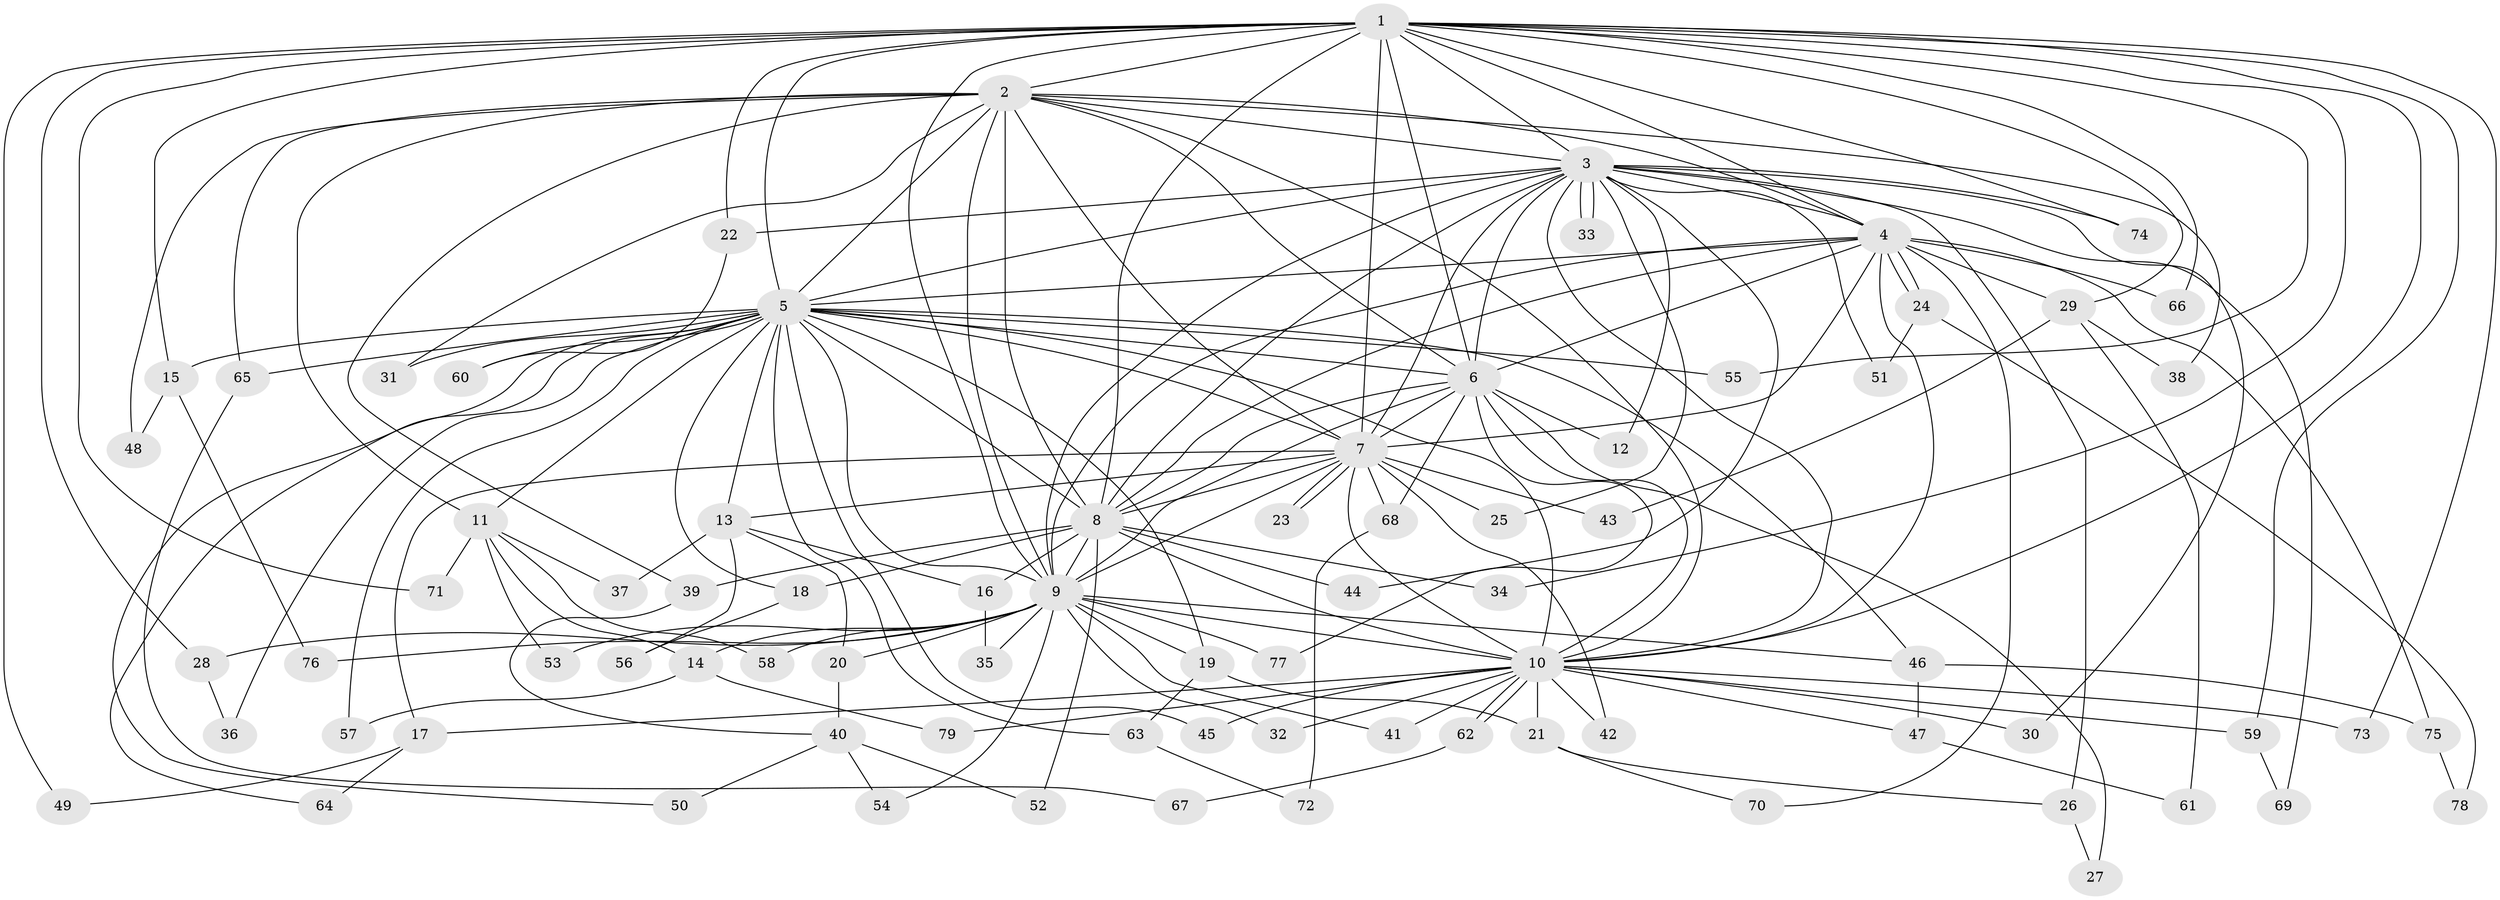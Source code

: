 // coarse degree distribution, {10: 0.02564102564102564, 20: 0.02564102564102564, 2: 0.5128205128205128, 1: 0.1794871794871795, 3: 0.10256410256410256, 11: 0.02564102564102564, 4: 0.10256410256410256, 18: 0.02564102564102564}
// Generated by graph-tools (version 1.1) at 2025/47/03/04/25 21:47:50]
// undirected, 79 vertices, 183 edges
graph export_dot {
graph [start="1"]
  node [color=gray90,style=filled];
  1;
  2;
  3;
  4;
  5;
  6;
  7;
  8;
  9;
  10;
  11;
  12;
  13;
  14;
  15;
  16;
  17;
  18;
  19;
  20;
  21;
  22;
  23;
  24;
  25;
  26;
  27;
  28;
  29;
  30;
  31;
  32;
  33;
  34;
  35;
  36;
  37;
  38;
  39;
  40;
  41;
  42;
  43;
  44;
  45;
  46;
  47;
  48;
  49;
  50;
  51;
  52;
  53;
  54;
  55;
  56;
  57;
  58;
  59;
  60;
  61;
  62;
  63;
  64;
  65;
  66;
  67;
  68;
  69;
  70;
  71;
  72;
  73;
  74;
  75;
  76;
  77;
  78;
  79;
  1 -- 2;
  1 -- 3;
  1 -- 4;
  1 -- 5;
  1 -- 6;
  1 -- 7;
  1 -- 8;
  1 -- 9;
  1 -- 10;
  1 -- 15;
  1 -- 22;
  1 -- 28;
  1 -- 29;
  1 -- 34;
  1 -- 49;
  1 -- 55;
  1 -- 59;
  1 -- 66;
  1 -- 71;
  1 -- 73;
  1 -- 74;
  2 -- 3;
  2 -- 4;
  2 -- 5;
  2 -- 6;
  2 -- 7;
  2 -- 8;
  2 -- 9;
  2 -- 10;
  2 -- 11;
  2 -- 31;
  2 -- 38;
  2 -- 39;
  2 -- 48;
  2 -- 65;
  3 -- 4;
  3 -- 5;
  3 -- 6;
  3 -- 7;
  3 -- 8;
  3 -- 9;
  3 -- 10;
  3 -- 12;
  3 -- 22;
  3 -- 25;
  3 -- 26;
  3 -- 30;
  3 -- 33;
  3 -- 33;
  3 -- 44;
  3 -- 51;
  3 -- 69;
  3 -- 74;
  4 -- 5;
  4 -- 6;
  4 -- 7;
  4 -- 8;
  4 -- 9;
  4 -- 10;
  4 -- 24;
  4 -- 24;
  4 -- 29;
  4 -- 66;
  4 -- 70;
  4 -- 75;
  5 -- 6;
  5 -- 7;
  5 -- 8;
  5 -- 9;
  5 -- 10;
  5 -- 11;
  5 -- 13;
  5 -- 15;
  5 -- 18;
  5 -- 19;
  5 -- 31;
  5 -- 36;
  5 -- 45;
  5 -- 46;
  5 -- 50;
  5 -- 55;
  5 -- 57;
  5 -- 60;
  5 -- 63;
  5 -- 64;
  5 -- 65;
  6 -- 7;
  6 -- 8;
  6 -- 9;
  6 -- 10;
  6 -- 12;
  6 -- 27;
  6 -- 68;
  6 -- 77;
  7 -- 8;
  7 -- 9;
  7 -- 10;
  7 -- 13;
  7 -- 17;
  7 -- 23;
  7 -- 23;
  7 -- 25;
  7 -- 42;
  7 -- 43;
  7 -- 68;
  8 -- 9;
  8 -- 10;
  8 -- 16;
  8 -- 18;
  8 -- 34;
  8 -- 39;
  8 -- 44;
  8 -- 52;
  9 -- 10;
  9 -- 14;
  9 -- 19;
  9 -- 20;
  9 -- 28;
  9 -- 32;
  9 -- 35;
  9 -- 41;
  9 -- 46;
  9 -- 53;
  9 -- 54;
  9 -- 58;
  9 -- 76;
  9 -- 77;
  10 -- 17;
  10 -- 21;
  10 -- 30;
  10 -- 32;
  10 -- 41;
  10 -- 42;
  10 -- 45;
  10 -- 47;
  10 -- 59;
  10 -- 62;
  10 -- 62;
  10 -- 73;
  10 -- 79;
  11 -- 14;
  11 -- 37;
  11 -- 53;
  11 -- 58;
  11 -- 71;
  13 -- 16;
  13 -- 20;
  13 -- 37;
  13 -- 56;
  14 -- 57;
  14 -- 79;
  15 -- 48;
  15 -- 76;
  16 -- 35;
  17 -- 49;
  17 -- 64;
  18 -- 56;
  19 -- 21;
  19 -- 63;
  20 -- 40;
  21 -- 26;
  21 -- 70;
  22 -- 60;
  24 -- 51;
  24 -- 78;
  26 -- 27;
  28 -- 36;
  29 -- 38;
  29 -- 43;
  29 -- 61;
  39 -- 40;
  40 -- 50;
  40 -- 52;
  40 -- 54;
  46 -- 47;
  46 -- 75;
  47 -- 61;
  59 -- 69;
  62 -- 67;
  63 -- 72;
  65 -- 67;
  68 -- 72;
  75 -- 78;
}
